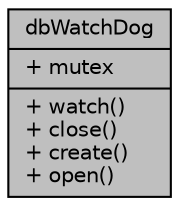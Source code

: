 digraph "dbWatchDog"
{
 // INTERACTIVE_SVG=YES
 // LATEX_PDF_SIZE
  edge [fontname="Helvetica",fontsize="10",labelfontname="Helvetica",labelfontsize="10"];
  node [fontname="Helvetica",fontsize="10",shape=record];
  Node1 [label="{dbWatchDog\n|+ mutex\l|+ watch()\l+ close()\l+ create()\l+ open()\l}",height=0.2,width=0.4,color="black", fillcolor="grey75", style="filled", fontcolor="black",tooltip=" "];
}
